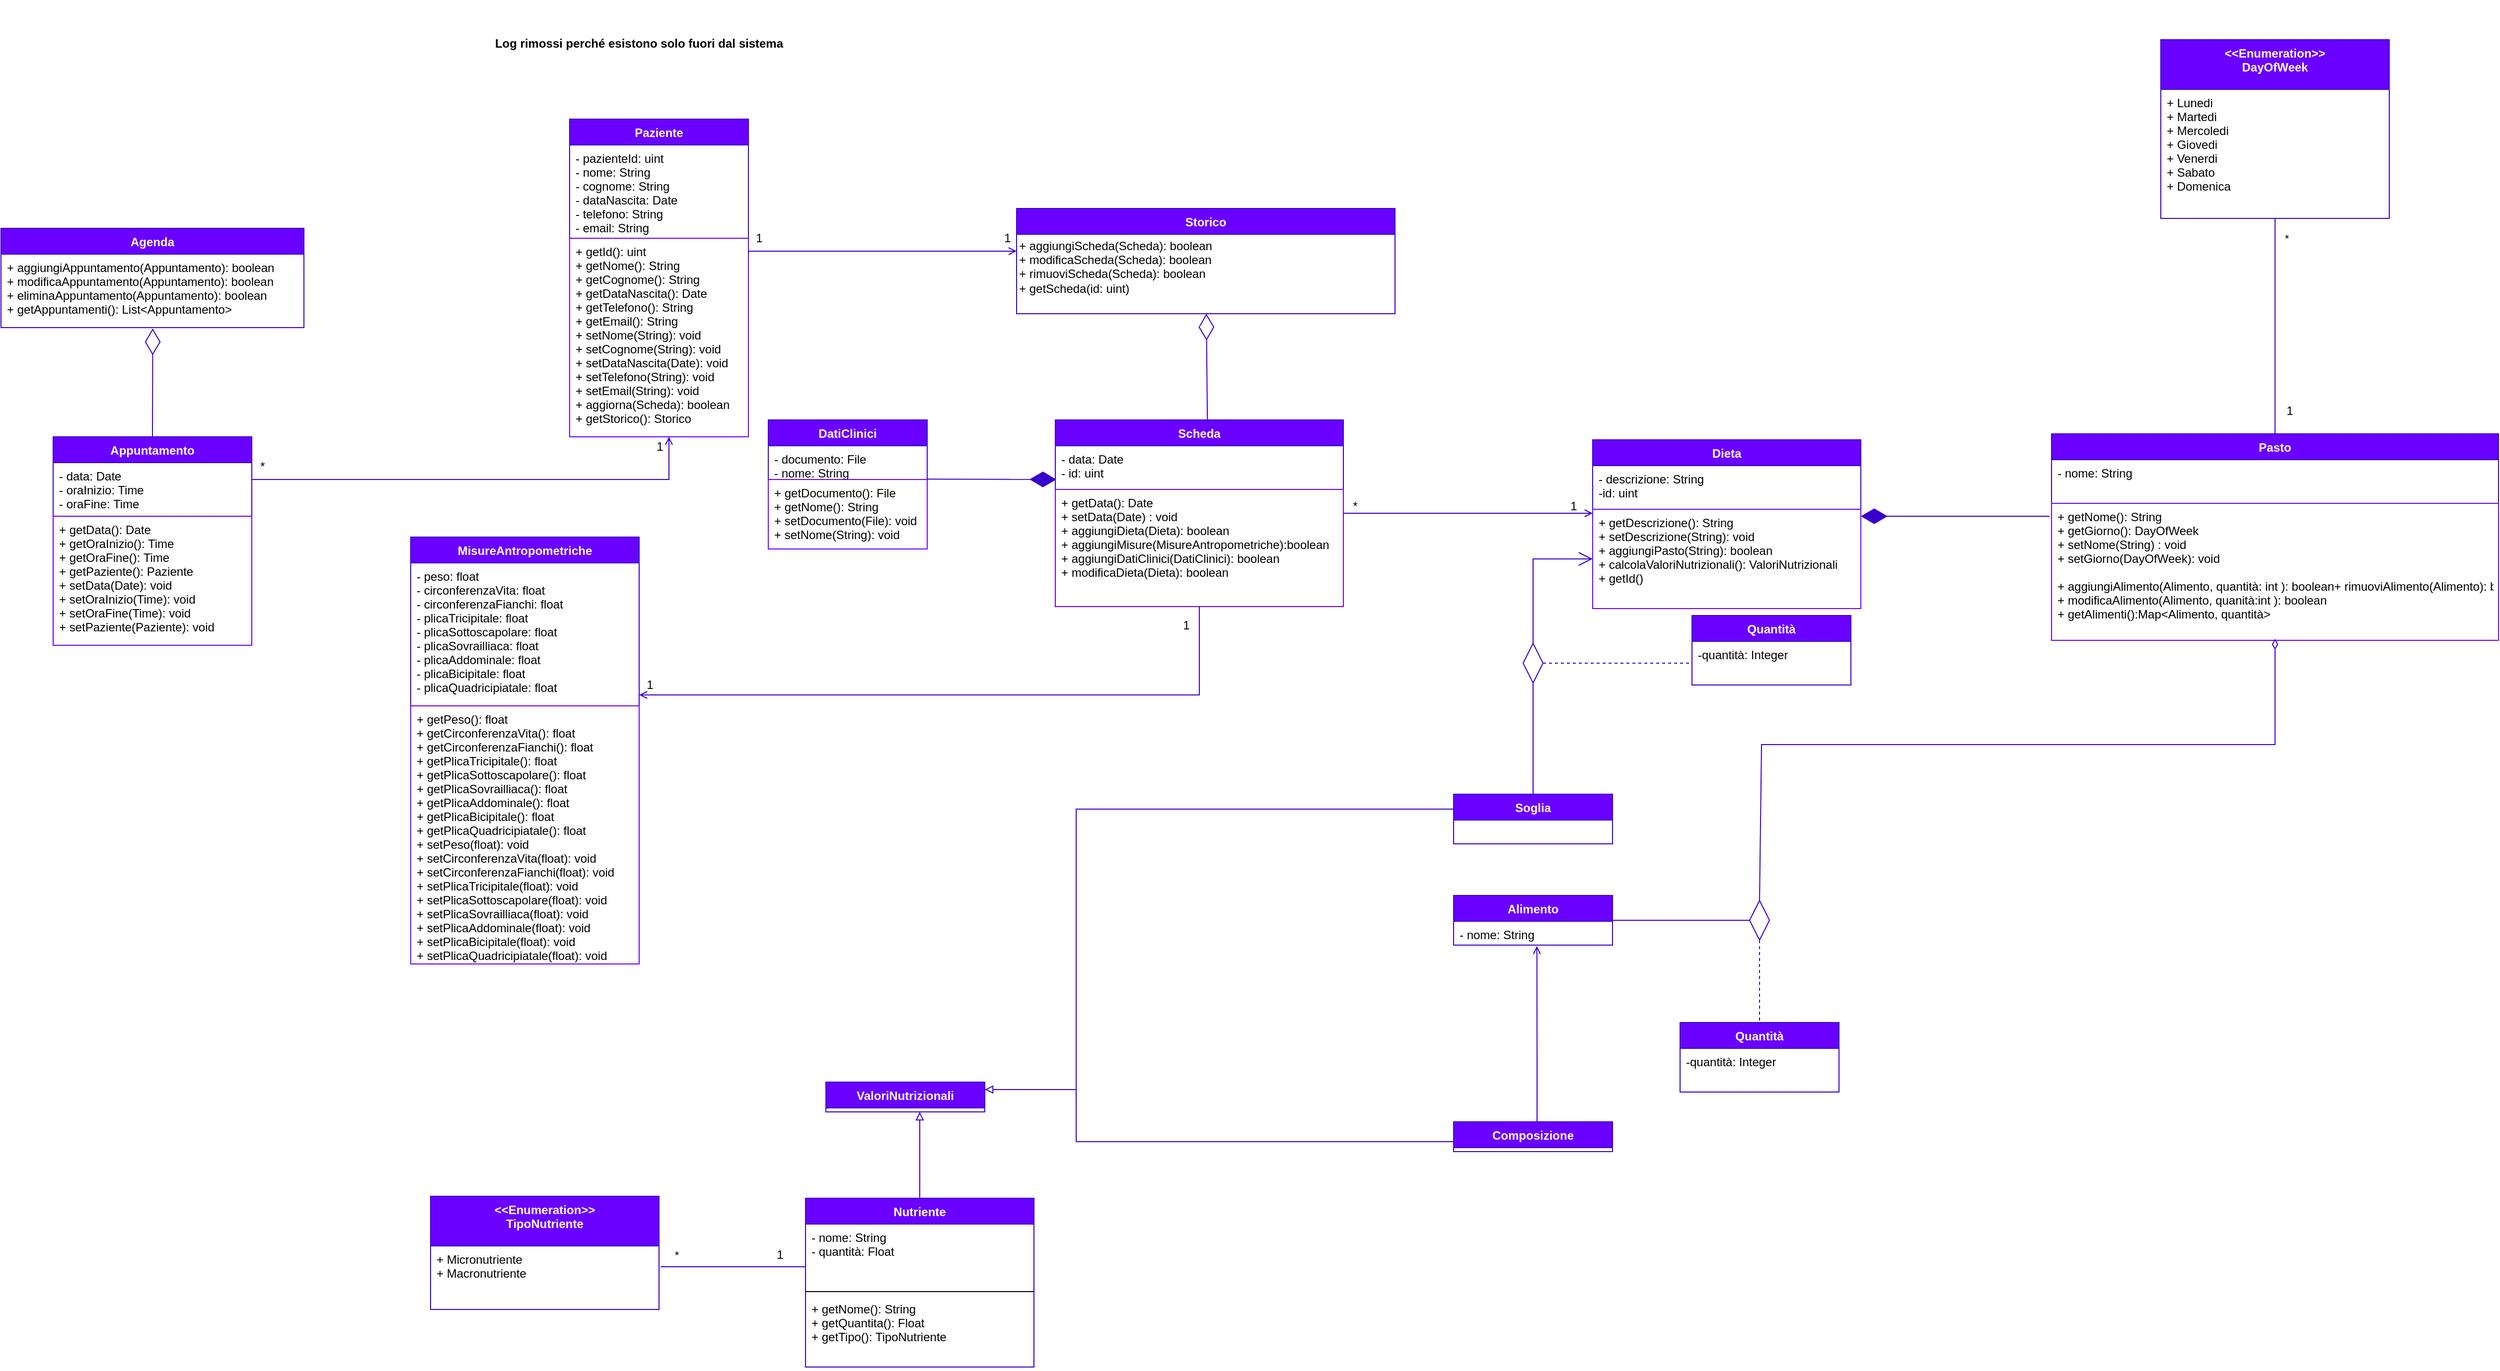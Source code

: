 <mxfile version="18.1.1" type="device"><diagram id="CF-CN9mxn05kVz-OpUtG" name="Page-1"><mxGraphModel dx="1646" dy="906" grid="1" gridSize="10" guides="1" tooltips="1" connect="1" arrows="1" fold="1" page="1" pageScale="1" pageWidth="827" pageHeight="1169" math="0" shadow="0"><root><mxCell id="0"/><mxCell id="1" parent="0"/><mxCell id="SzVYl2OptCZVlFIgxZ-r-344" value="Paziente" style="swimlane;fontStyle=1;align=center;verticalAlign=top;childLayout=stackLayout;horizontal=1;startSize=26;horizontalStack=0;resizeParent=1;resizeParentMax=0;resizeLast=0;collapsible=1;marginBottom=0;fillColor=#6a00ff;fontColor=#ffffff;strokeColor=#3700CC;" vertex="1" parent="1"><mxGeometry x="832.5" y="780" width="180" height="320" as="geometry"/></mxCell><mxCell id="SzVYl2OptCZVlFIgxZ-r-345" value="- pazienteId: uint&#xA;- nome: String&#xA;- cognome: String&#xA;- dataNascita: Date&#xA;- telefono: String&#xA;- email: String&#xA;&#xA;" style="text;align=left;verticalAlign=top;spacingLeft=4;spacingRight=4;overflow=hidden;rotatable=0;points=[[0,0.5],[1,0.5]];portConstraint=eastwest;" vertex="1" parent="SzVYl2OptCZVlFIgxZ-r-344"><mxGeometry y="26" width="180" height="94" as="geometry"/></mxCell><mxCell id="SzVYl2OptCZVlFIgxZ-r-346" value="+ getId(): uint&#xA;+ getNome(): String&#xA;+ getCognome(): String&#xA;+ getDataNascita(): Date&#xA;+ getTelefono(): String&#xA;+ getEmail(): String &#xA;+ setNome(String): void&#xA;+ setCognome(String): void&#xA;+ setDataNascita(Date): void&#xA;+ setTelefono(String): void&#xA;+ setEmail(String): void&#xA;+ aggiorna(Scheda): boolean&#xA;+ getStorico(): Storico" style="text;align=left;verticalAlign=top;spacingLeft=4;spacingRight=4;overflow=hidden;rotatable=0;points=[[0,0.5],[1,0.5]];portConstraint=eastwest;strokeColor=#6A00FF;" vertex="1" parent="SzVYl2OptCZVlFIgxZ-r-344"><mxGeometry y="120" width="180" height="200" as="geometry"/></mxCell><mxCell id="SzVYl2OptCZVlFIgxZ-r-347" value="Scheda" style="swimlane;fontStyle=1;align=center;verticalAlign=top;childLayout=stackLayout;horizontal=1;startSize=26;horizontalStack=0;resizeParent=1;resizeParentMax=0;resizeLast=0;collapsible=1;marginBottom=0;fillColor=#6a00ff;fontColor=#ffffff;strokeColor=#3700CC;" vertex="1" parent="1"><mxGeometry x="1321.5" y="1083" width="290" height="188" as="geometry"/></mxCell><mxCell id="SzVYl2OptCZVlFIgxZ-r-348" value="- data: Date&#xA;- id: uint" style="text;align=left;verticalAlign=top;spacingLeft=4;spacingRight=4;overflow=hidden;rotatable=0;points=[[0,0.5],[1,0.5]];portConstraint=eastwest;" vertex="1" parent="SzVYl2OptCZVlFIgxZ-r-347"><mxGeometry y="26" width="290" height="44" as="geometry"/></mxCell><mxCell id="SzVYl2OptCZVlFIgxZ-r-349" value="+ getData(): Date&#xA;+ setData(Date) : void&#xA;+ aggiungiDieta(Dieta): boolean&#xA;+ aggiungiMisure(MisureAntropometriche):boolean&#xA;+ aggiungiDatiClinici(DatiClinici): boolean&#xA;+ modificaDieta(Dieta): boolean" style="text;align=left;verticalAlign=top;spacingLeft=4;spacingRight=4;overflow=hidden;rotatable=0;points=[[0,0.5],[1,0.5]];portConstraint=eastwest;strokeColor=#6A00FF;" vertex="1" parent="SzVYl2OptCZVlFIgxZ-r-347"><mxGeometry y="70" width="290" height="118" as="geometry"/></mxCell><mxCell id="SzVYl2OptCZVlFIgxZ-r-350" value="Storico" style="swimlane;fontStyle=1;align=center;verticalAlign=top;childLayout=stackLayout;horizontal=1;startSize=26;horizontalStack=0;resizeParent=1;resizeParentMax=0;resizeLast=0;collapsible=1;marginBottom=0;fillColor=#6a00ff;fontColor=#ffffff;strokeColor=#3700CC;" vertex="1" parent="1"><mxGeometry x="1282.5" y="870" width="381" height="106" as="geometry"/></mxCell><mxCell id="SzVYl2OptCZVlFIgxZ-r-351" value="&lt;div style=&quot;&quot;&gt;&lt;span&gt;+ aggiungiScheda(Scheda): boolean&lt;/span&gt;&lt;/div&gt;&lt;div style=&quot;&quot;&gt;&lt;span&gt;+ modificaScheda(Scheda): boolean&lt;/span&gt;&lt;/div&gt;&lt;div style=&quot;&quot;&gt;&lt;span&gt;+ rimuoviScheda(Scheda): boolean&lt;/span&gt;&lt;/div&gt;&lt;div style=&quot;&quot;&gt;&lt;span&gt;+ getScheda(id: uint)&lt;/span&gt;&lt;/div&gt;&lt;div style=&quot;&quot;&gt;&lt;span&gt;&lt;br&gt;&lt;/span&gt;&lt;/div&gt;" style="text;html=1;align=left;verticalAlign=middle;resizable=0;points=[];autosize=1;" vertex="1" parent="SzVYl2OptCZVlFIgxZ-r-350"><mxGeometry y="26" width="381" height="80" as="geometry"/></mxCell><mxCell id="SzVYl2OptCZVlFIgxZ-r-352" value="Pasto" style="swimlane;fontStyle=1;align=center;verticalAlign=top;childLayout=stackLayout;horizontal=1;startSize=26;horizontalStack=0;resizeParent=1;resizeParentMax=0;resizeLast=0;collapsible=1;marginBottom=0;fillColor=#6a00ff;fontColor=#ffffff;strokeColor=#3700CC;" vertex="1" parent="1"><mxGeometry x="2324.5" y="1097" width="450" height="208" as="geometry"/></mxCell><mxCell id="SzVYl2OptCZVlFIgxZ-r-353" value="- nome: String&#xA;" style="text;align=left;verticalAlign=top;spacingLeft=4;spacingRight=4;overflow=hidden;rotatable=0;points=[[0,0.5],[1,0.5]];portConstraint=eastwest;" vertex="1" parent="SzVYl2OptCZVlFIgxZ-r-352"><mxGeometry y="26" width="450" height="44" as="geometry"/></mxCell><mxCell id="SzVYl2OptCZVlFIgxZ-r-354" value="+ getNome(): String&#xA;+ getGiorno(): DayOfWeek&#xA;+ setNome(String) : void&#xA;+ setGiorno(DayOfWeek): void&#xA;&#xA;+ aggiungiAlimento(Alimento, quantità: int ): boolean+ rimuoviAlimento(Alimento): boolean&#xA;+ modificaAlimento(Alimento, quanità:int ): boolean&#xA;+ getAlimenti():Map&lt;Alimento, quantità&gt;" style="text;align=left;verticalAlign=top;spacingLeft=4;spacingRight=4;overflow=hidden;rotatable=0;points=[[0,0.5],[1,0.5]];portConstraint=eastwest;strokeColor=#6A00FF;" vertex="1" parent="SzVYl2OptCZVlFIgxZ-r-352"><mxGeometry y="70" width="450" height="138" as="geometry"/></mxCell><mxCell id="SzVYl2OptCZVlFIgxZ-r-355" value="Alimento" style="swimlane;fontStyle=1;align=center;verticalAlign=top;childLayout=stackLayout;horizontal=1;startSize=26;horizontalStack=0;resizeParent=1;resizeParentMax=0;resizeLast=0;collapsible=1;marginBottom=0;fillColor=#6a00ff;fontColor=#ffffff;strokeColor=#3700CC;" vertex="1" parent="1"><mxGeometry x="1722.5" y="1562" width="160" height="50" as="geometry"/></mxCell><mxCell id="SzVYl2OptCZVlFIgxZ-r-356" value="- nome: String" style="text;align=left;verticalAlign=top;spacingLeft=4;spacingRight=4;overflow=hidden;rotatable=0;points=[[0,0.5],[1,0.5]];portConstraint=eastwest;" vertex="1" parent="SzVYl2OptCZVlFIgxZ-r-355"><mxGeometry y="26" width="160" height="24" as="geometry"/></mxCell><mxCell id="SzVYl2OptCZVlFIgxZ-r-357" value="ValoriNutrizionali" style="swimlane;fontStyle=1;align=center;verticalAlign=top;childLayout=stackLayout;horizontal=1;startSize=26;horizontalStack=0;resizeParent=1;resizeParentMax=0;resizeLast=0;collapsible=1;marginBottom=0;fillColor=#6a00ff;fontColor=#ffffff;strokeColor=#3700CC;" vertex="1" parent="1"><mxGeometry x="1090.5" y="1750" width="160" height="30" as="geometry"/></mxCell><mxCell id="SzVYl2OptCZVlFIgxZ-r-361" value="Agenda" style="swimlane;fontStyle=1;align=center;verticalAlign=top;childLayout=stackLayout;horizontal=1;startSize=26;horizontalStack=0;resizeParent=1;resizeParentMax=0;resizeLast=0;collapsible=1;marginBottom=0;fillColor=#6a00ff;fontColor=#ffffff;strokeColor=#3700CC;" vertex="1" parent="1"><mxGeometry x="260" y="890" width="305" height="100" as="geometry"/></mxCell><mxCell id="SzVYl2OptCZVlFIgxZ-r-362" value="+ aggiungiAppuntamento(Appuntamento): boolean&#xA;+ modificaAppuntamento(Appuntamento): boolean&#xA;+ eliminaAppuntamento(Appuntamento): boolean&#xA;+ getAppuntamenti(): List&lt;Appuntamento&gt;" style="text;align=left;verticalAlign=top;spacingLeft=4;spacingRight=4;overflow=hidden;rotatable=0;points=[[0,0.5],[1,0.5]];portConstraint=eastwest;" vertex="1" parent="SzVYl2OptCZVlFIgxZ-r-361"><mxGeometry y="26" width="305" height="74" as="geometry"/></mxCell><mxCell id="SzVYl2OptCZVlFIgxZ-r-363" value="Appuntamento" style="swimlane;fontStyle=1;align=center;verticalAlign=top;childLayout=stackLayout;horizontal=1;startSize=26;horizontalStack=0;resizeParent=1;resizeParentMax=0;resizeLast=0;collapsible=1;marginBottom=0;fillColor=#6a00ff;fontColor=#ffffff;strokeColor=#3700CC;" vertex="1" parent="1"><mxGeometry x="312.5" y="1100" width="200" height="210" as="geometry"><mxRectangle x="2080" y="680" width="120" height="26" as="alternateBounds"/></mxGeometry></mxCell><mxCell id="SzVYl2OptCZVlFIgxZ-r-364" value="- data: Date&#xA;- oraInizio: Time&#xA;- oraFine: Time&#xA;" style="text;align=left;verticalAlign=top;spacingLeft=4;spacingRight=4;overflow=hidden;rotatable=0;points=[[0,0.5],[1,0.5]];portConstraint=eastwest;" vertex="1" parent="SzVYl2OptCZVlFIgxZ-r-363"><mxGeometry y="26" width="200" height="54" as="geometry"/></mxCell><mxCell id="SzVYl2OptCZVlFIgxZ-r-365" value="+ getData(): Date&#xA;+ getOraInizio(): Time&#xA;+ getOraFine(): Time&#xA;+ getPaziente(): Paziente&#xA;+ setData(Date): void&#xA;+ setOraInizio(Time): void&#xA;+ setOraFine(Time): void&#xA;+ setPaziente(Paziente): void" style="text;align=left;verticalAlign=top;spacingLeft=4;spacingRight=4;overflow=hidden;rotatable=0;points=[[0,0.5],[1,0.5]];portConstraint=eastwest;strokeColor=#6A00FF;" vertex="1" parent="SzVYl2OptCZVlFIgxZ-r-363"><mxGeometry y="80" width="200" height="130" as="geometry"/></mxCell><mxCell id="SzVYl2OptCZVlFIgxZ-r-366" value="Dieta" style="swimlane;fontStyle=1;align=center;verticalAlign=top;childLayout=stackLayout;horizontal=1;startSize=26;horizontalStack=0;resizeParent=1;resizeParentMax=0;resizeLast=0;collapsible=1;marginBottom=0;fillColor=#6a00ff;fontColor=#ffffff;strokeColor=#3700CC;" vertex="1" parent="1"><mxGeometry x="1862.5" y="1103" width="270" height="170" as="geometry"/></mxCell><mxCell id="SzVYl2OptCZVlFIgxZ-r-367" value="- descrizione: String&#xA;-id: uint" style="text;align=left;verticalAlign=top;spacingLeft=4;spacingRight=4;overflow=hidden;rotatable=0;points=[[0,0.5],[1,0.5]];portConstraint=eastwest;" vertex="1" parent="SzVYl2OptCZVlFIgxZ-r-366"><mxGeometry y="26" width="270" height="44" as="geometry"/></mxCell><mxCell id="SzVYl2OptCZVlFIgxZ-r-368" value="+ getDescrizione(): String&#xA;+ setDescrizione(String): void&#xA;+ aggiungiPasto(String): boolean&#xA;+ calcolaValoriNutrizionali(): ValoriNutrizionali&#xA;+ getId()" style="text;align=left;verticalAlign=top;spacingLeft=4;spacingRight=4;overflow=hidden;rotatable=0;points=[[0,0.5],[1,0.5]];portConstraint=eastwest;strokeColor=#6A00FF;" vertex="1" parent="SzVYl2OptCZVlFIgxZ-r-366"><mxGeometry y="70" width="270" height="100" as="geometry"/></mxCell><mxCell id="SzVYl2OptCZVlFIgxZ-r-369" value="DatiClinici" style="swimlane;fontStyle=1;align=center;verticalAlign=top;childLayout=stackLayout;horizontal=1;startSize=26;horizontalStack=0;resizeParent=1;resizeParentMax=0;resizeLast=0;collapsible=1;marginBottom=0;fillColor=#6a00ff;fontColor=#ffffff;strokeColor=#3700CC;" vertex="1" parent="1"><mxGeometry x="1032.5" y="1083" width="160" height="130" as="geometry"/></mxCell><mxCell id="SzVYl2OptCZVlFIgxZ-r-370" value="- documento: File&#xA;- nome: String" style="text;align=left;verticalAlign=top;spacingLeft=4;spacingRight=4;overflow=hidden;rotatable=0;points=[[0,0.5],[1,0.5]];portConstraint=eastwest;" vertex="1" parent="SzVYl2OptCZVlFIgxZ-r-369"><mxGeometry y="26" width="160" height="34" as="geometry"/></mxCell><mxCell id="SzVYl2OptCZVlFIgxZ-r-371" value="+ getDocumento(): File&#xA;+ getNome(): String&#xA;+ setDocumento(File): void&#xA;+ setNome(String): void" style="text;align=left;verticalAlign=top;spacingLeft=4;spacingRight=4;overflow=hidden;rotatable=0;points=[[0,0.5],[1,0.5]];portConstraint=eastwest;strokeColor=#6A00FF;" vertex="1" parent="SzVYl2OptCZVlFIgxZ-r-369"><mxGeometry y="60" width="160" height="70" as="geometry"/></mxCell><mxCell id="SzVYl2OptCZVlFIgxZ-r-372" value="" style="endArrow=diamondThin;endFill=1;endSize=24;html=1;rounded=0;fillColor=#6a00ff;strokeColor=#3700CC;" edge="1" parent="1"><mxGeometry width="160" relative="1" as="geometry"><mxPoint x="2322.5" y="1180" as="sourcePoint"/><mxPoint x="2132.5" y="1180" as="targetPoint"/><Array as="points"><mxPoint x="2242.5" y="1180"/><mxPoint x="2162.5" y="1180"/></Array></mxGeometry></mxCell><mxCell id="SzVYl2OptCZVlFIgxZ-r-373" value="" style="endArrow=diamondThin;endFill=0;endSize=24;html=1;rounded=0;fillColor=#6a00ff;strokeColor=#3700CC;exitX=0.528;exitY=0.012;exitDx=0;exitDy=0;exitPerimeter=0;" edge="1" parent="1" source="SzVYl2OptCZVlFIgxZ-r-347" target="SzVYl2OptCZVlFIgxZ-r-350"><mxGeometry width="160" relative="1" as="geometry"><mxPoint x="1272.5" y="1360" as="sourcePoint"/><mxPoint x="1432.5" y="1360" as="targetPoint"/></mxGeometry></mxCell><mxCell id="SzVYl2OptCZVlFIgxZ-r-374" value="" style="endArrow=none;endFill=0;endSize=24;html=1;rounded=0;fillColor=#6a00ff;strokeColor=#3700CC;startArrow=open;startFill=0;" edge="1" parent="1" target="SzVYl2OptCZVlFIgxZ-r-347"><mxGeometry width="160" relative="1" as="geometry"><mxPoint x="1862.5" y="1177" as="sourcePoint"/><mxPoint x="1282.5" y="1230" as="targetPoint"/></mxGeometry></mxCell><mxCell id="SzVYl2OptCZVlFIgxZ-r-375" value="" style="endArrow=none;endFill=0;endSize=24;html=1;rounded=0;fillColor=#6a00ff;strokeColor=#3700CC;startArrow=open;startFill=0;" edge="1" parent="1" target="SzVYl2OptCZVlFIgxZ-r-349"><mxGeometry width="160" relative="1" as="geometry"><mxPoint x="902.5" y="1360" as="sourcePoint"/><mxPoint x="1282.5" y="1290" as="targetPoint"/><Array as="points"><mxPoint x="1466.5" y="1360"/></Array></mxGeometry></mxCell><mxCell id="SzVYl2OptCZVlFIgxZ-r-376" value="" style="endArrow=open;html=1;edgeStyle=orthogonalEdgeStyle;rounded=0;fillColor=#6a00ff;strokeColor=#3700CC;endFill=0;" edge="1" parent="1" source="SzVYl2OptCZVlFIgxZ-r-344" target="SzVYl2OptCZVlFIgxZ-r-350"><mxGeometry relative="1" as="geometry"><mxPoint x="1122.5" y="1230" as="sourcePoint"/><mxPoint x="1282.5" y="1230" as="targetPoint"/><Array as="points"><mxPoint x="1152.5" y="913"/><mxPoint x="1152.5" y="913"/></Array></mxGeometry></mxCell><mxCell id="SzVYl2OptCZVlFIgxZ-r-377" value="" style="endArrow=diamondThin;endFill=0;endSize=24;html=1;rounded=0;fillColor=#6a00ff;strokeColor=#3700CC;exitX=0.5;exitY=0;exitDx=0;exitDy=0;entryX=0.501;entryY=1.012;entryDx=0;entryDy=0;entryPerimeter=0;" edge="1" parent="1" source="SzVYl2OptCZVlFIgxZ-r-363" target="SzVYl2OptCZVlFIgxZ-r-362"><mxGeometry width="160" relative="1" as="geometry"><mxPoint x="352.5" y="1050" as="sourcePoint"/><mxPoint x="362.5" y="1060" as="targetPoint"/></mxGeometry></mxCell><mxCell id="SzVYl2OptCZVlFIgxZ-r-378" value="" style="endArrow=open;html=1;edgeStyle=orthogonalEdgeStyle;rounded=0;fillColor=#6a00ff;strokeColor=#3700CC;endFill=0;" edge="1" parent="1" source="SzVYl2OptCZVlFIgxZ-r-363" target="SzVYl2OptCZVlFIgxZ-r-344"><mxGeometry relative="1" as="geometry"><mxPoint x="1022.5" y="923.0" as="sourcePoint"/><mxPoint x="1306" y="923.0" as="targetPoint"/><Array as="points"><mxPoint x="932.5" y="1143"/></Array></mxGeometry></mxCell><mxCell id="SzVYl2OptCZVlFIgxZ-r-379" style="edgeStyle=orthogonalEdgeStyle;rounded=0;orthogonalLoop=1;jettySize=auto;html=1;entryX=1;entryY=0.25;entryDx=0;entryDy=0;endArrow=block;endFill=0;fillColor=#6a00ff;strokeColor=#3700CC;" edge="1" parent="1" source="SzVYl2OptCZVlFIgxZ-r-381" target="SzVYl2OptCZVlFIgxZ-r-357"><mxGeometry relative="1" as="geometry"><Array as="points"><mxPoint x="1342.5" y="1810"/><mxPoint x="1342.5" y="1758"/></Array></mxGeometry></mxCell><mxCell id="SzVYl2OptCZVlFIgxZ-r-380" style="edgeStyle=orthogonalEdgeStyle;rounded=0;orthogonalLoop=1;jettySize=auto;html=1;entryX=0.524;entryY=1.036;entryDx=0;entryDy=0;entryPerimeter=0;fillColor=#6a00ff;strokeColor=#3700CC;endArrow=open;endFill=0;" edge="1" parent="1" source="SzVYl2OptCZVlFIgxZ-r-381" target="SzVYl2OptCZVlFIgxZ-r-356"><mxGeometry relative="1" as="geometry"><Array as="points"><mxPoint x="1806.5" y="1720"/><mxPoint x="1806.5" y="1720"/></Array></mxGeometry></mxCell><mxCell id="SzVYl2OptCZVlFIgxZ-r-381" value="Composizione" style="swimlane;fontStyle=1;align=center;verticalAlign=top;childLayout=stackLayout;horizontal=1;startSize=26;horizontalStack=0;resizeParent=1;resizeParentMax=0;resizeLast=0;collapsible=1;marginBottom=0;fillColor=#6a00ff;fontColor=#ffffff;strokeColor=#3700CC;" vertex="1" parent="1"><mxGeometry x="1722.5" y="1790" width="160" height="30" as="geometry"/></mxCell><mxCell id="SzVYl2OptCZVlFIgxZ-r-382" style="edgeStyle=orthogonalEdgeStyle;rounded=0;orthogonalLoop=1;jettySize=auto;html=1;entryX=1;entryY=0.25;entryDx=0;entryDy=0;endArrow=none;endFill=0;fillColor=#6a00ff;strokeColor=#3700CC;exitX=0;exitY=0.5;exitDx=0;exitDy=0;" edge="1" parent="1" source="SzVYl2OptCZVlFIgxZ-r-384"><mxGeometry relative="1" as="geometry"><Array as="points"><mxPoint x="1342.5" y="1475"/><mxPoint x="1342.5" y="1758"/></Array><mxPoint x="1598.5" y="1365" as="sourcePoint"/><mxPoint x="1260.5" y="1757.5" as="targetPoint"/></mxGeometry></mxCell><mxCell id="SzVYl2OptCZVlFIgxZ-r-383" style="edgeStyle=orthogonalEdgeStyle;rounded=0;orthogonalLoop=1;jettySize=auto;html=1;entryX=1;entryY=0.5;entryDx=0;entryDy=0;endArrow=none;endFill=0;fillColor=#6a00ff;strokeColor=#3700CC;" edge="1" parent="1" source="SzVYl2OptCZVlFIgxZ-r-384" target="SzVYl2OptCZVlFIgxZ-r-391"><mxGeometry relative="1" as="geometry"/></mxCell><mxCell id="SzVYl2OptCZVlFIgxZ-r-384" value="Soglia" style="swimlane;fontStyle=1;align=center;verticalAlign=top;childLayout=stackLayout;horizontal=1;startSize=26;horizontalStack=0;resizeParent=1;resizeParentMax=0;resizeLast=0;collapsible=1;marginBottom=0;fillColor=#6a00ff;fontColor=#ffffff;strokeColor=#3700CC;" vertex="1" parent="1"><mxGeometry x="1722.5" y="1460" width="160" height="50" as="geometry"/></mxCell><mxCell id="SzVYl2OptCZVlFIgxZ-r-385" value="" style="rhombus;whiteSpace=wrap;html=1;direction=south;fillColor=none;strokeColor=#3700CC;" vertex="1" parent="1"><mxGeometry x="2020.5" y="1567" width="20" height="40" as="geometry"/></mxCell><mxCell id="SzVYl2OptCZVlFIgxZ-r-386" value="" style="html=1;verticalAlign=bottom;endArrow=none;endSize=8;rounded=0;endFill=0;entryX=0.5;entryY=1;entryDx=0;entryDy=0;fillColor=#6a00ff;strokeColor=#3700CC;" edge="1" parent="1" source="SzVYl2OptCZVlFIgxZ-r-355" target="SzVYl2OptCZVlFIgxZ-r-385"><mxGeometry relative="1" as="geometry"><mxPoint x="1802.5" y="1530" as="sourcePoint"/><mxPoint x="1722.5" y="1530" as="targetPoint"/></mxGeometry></mxCell><mxCell id="SzVYl2OptCZVlFIgxZ-r-387" value="" style="html=1;verticalAlign=bottom;endArrow=diamondThin;endSize=8;rounded=0;endFill=0;entryX=0.5;entryY=0.989;entryDx=0;entryDy=0;exitX=0;exitY=0.5;exitDx=0;exitDy=0;entryPerimeter=0;fillColor=#6a00ff;strokeColor=#3700CC;" edge="1" parent="1" source="SzVYl2OptCZVlFIgxZ-r-385" target="SzVYl2OptCZVlFIgxZ-r-354"><mxGeometry relative="1" as="geometry"><mxPoint x="1802.27" y="1450" as="sourcePoint"/><mxPoint x="1802.27" y="1382" as="targetPoint"/><Array as="points"><mxPoint x="2032.5" y="1410"/><mxPoint x="2549.5" y="1410"/></Array></mxGeometry></mxCell><mxCell id="SzVYl2OptCZVlFIgxZ-r-388" value="" style="html=1;verticalAlign=bottom;endArrow=none;endSize=8;rounded=0;endFill=0;exitX=1;exitY=0.5;exitDx=0;exitDy=0;dashed=1;fillColor=#6a00ff;strokeColor=#3700CC;" edge="1" parent="1" source="SzVYl2OptCZVlFIgxZ-r-385" target="SzVYl2OptCZVlFIgxZ-r-389"><mxGeometry relative="1" as="geometry"><mxPoint x="1822.5" y="1582" as="sourcePoint"/><mxPoint x="1952.5" y="1490" as="targetPoint"/><Array as="points"/></mxGeometry></mxCell><mxCell id="SzVYl2OptCZVlFIgxZ-r-389" value="Quantità" style="swimlane;fontStyle=1;align=center;verticalAlign=top;childLayout=stackLayout;horizontal=1;startSize=26;horizontalStack=0;resizeParent=1;resizeParentMax=0;resizeLast=0;collapsible=1;marginBottom=0;fillColor=#6a00ff;fontColor=#ffffff;strokeColor=#3700CC;" vertex="1" parent="1"><mxGeometry x="1950.5" y="1690" width="160" height="70" as="geometry"/></mxCell><mxCell id="SzVYl2OptCZVlFIgxZ-r-390" value="-quantità: Integer" style="text;align=left;verticalAlign=top;spacingLeft=4;spacingRight=4;overflow=hidden;rotatable=0;points=[[0,0.5],[1,0.5]];portConstraint=eastwest;" vertex="1" parent="SzVYl2OptCZVlFIgxZ-r-389"><mxGeometry y="26" width="160" height="44" as="geometry"/></mxCell><mxCell id="SzVYl2OptCZVlFIgxZ-r-391" value="" style="rhombus;whiteSpace=wrap;html=1;direction=south;fillColor=none;fontColor=#ffffff;strokeColor=#3700CC;" vertex="1" parent="1"><mxGeometry x="1792.5" y="1308" width="20" height="40" as="geometry"/></mxCell><mxCell id="SzVYl2OptCZVlFIgxZ-r-392" value="" style="endArrow=open;endSize=12;html=1;rounded=0;exitX=0;exitY=0.5;exitDx=0;exitDy=0;endFill=0;entryX=0;entryY=0.5;entryDx=0;entryDy=0;fillColor=#6a00ff;strokeColor=#3700CC;" edge="1" parent="1" source="SzVYl2OptCZVlFIgxZ-r-391" target="SzVYl2OptCZVlFIgxZ-r-368"><mxGeometry width="160" relative="1" as="geometry"><mxPoint x="1982.5" y="1266" as="sourcePoint"/><mxPoint x="2102.5" y="1083" as="targetPoint"/><Array as="points"><mxPoint x="1802.5" y="1223"/></Array></mxGeometry></mxCell><mxCell id="SzVYl2OptCZVlFIgxZ-r-393" value="" style="html=1;verticalAlign=bottom;endArrow=none;endSize=8;rounded=0;endFill=0;exitX=0.5;exitY=0;exitDx=0;exitDy=0;dashed=1;entryX=0;entryY=0.5;entryDx=0;entryDy=0;fillColor=#6a00ff;strokeColor=#3700CC;" edge="1" parent="1" source="SzVYl2OptCZVlFIgxZ-r-391" target="SzVYl2OptCZVlFIgxZ-r-395"><mxGeometry relative="1" as="geometry"><mxPoint x="2122.5" y="935" as="sourcePoint"/><mxPoint x="1682.5" y="1210" as="targetPoint"/></mxGeometry></mxCell><mxCell id="SzVYl2OptCZVlFIgxZ-r-394" value="Quantità" style="swimlane;fontStyle=1;align=center;verticalAlign=top;childLayout=stackLayout;horizontal=1;startSize=26;horizontalStack=0;resizeParent=1;resizeParentMax=0;resizeLast=0;collapsible=1;marginBottom=0;fillColor=#6a00ff;fontColor=#ffffff;strokeColor=#3700CC;" vertex="1" parent="1"><mxGeometry x="1962.5" y="1280" width="160" height="70" as="geometry"/></mxCell><mxCell id="SzVYl2OptCZVlFIgxZ-r-395" value="-quantità: Integer" style="text;align=left;verticalAlign=top;spacingLeft=4;spacingRight=4;overflow=hidden;rotatable=0;points=[[0,0.5],[1,0.5]];portConstraint=eastwest;" vertex="1" parent="SzVYl2OptCZVlFIgxZ-r-394"><mxGeometry y="26" width="160" height="44" as="geometry"/></mxCell><mxCell id="SzVYl2OptCZVlFIgxZ-r-396" value="" style="endArrow=diamondThin;endFill=1;endSize=24;html=1;rounded=0;fillColor=#6a00ff;strokeColor=#3700CC;exitX=0.998;exitY=-0.005;exitDx=0;exitDy=0;exitPerimeter=0;startArrow=none;startFill=0;" edge="1" parent="1" source="SzVYl2OptCZVlFIgxZ-r-371"><mxGeometry x="-0.87" y="13" width="160" relative="1" as="geometry"><mxPoint x="1292.5" y="1140" as="sourcePoint"/><mxPoint x="1322.5" y="1143" as="targetPoint"/><mxPoint as="offset"/></mxGeometry></mxCell><mxCell id="SzVYl2OptCZVlFIgxZ-r-397" value="MisureAntropometriche" style="swimlane;fontStyle=1;align=center;verticalAlign=top;childLayout=stackLayout;horizontal=1;startSize=26;horizontalStack=0;resizeParent=1;resizeParentMax=0;resizeLast=0;collapsible=1;marginBottom=0;fillColor=#6a00ff;fontColor=#ffffff;strokeColor=#3700CC;" vertex="1" parent="1"><mxGeometry x="672.5" y="1201" width="230" height="430" as="geometry"/></mxCell><mxCell id="SzVYl2OptCZVlFIgxZ-r-398" value="- peso: float&#xA;- circonferenzaVita: float&#xA;- circonferenzaFianchi: float&#xA;- plicaTricipitale: float&#xA;- plicaSottoscapolare: float&#xA;- plicaSovrailliaca: float&#xA;- plicaAddominale: float&#xA;- plicaBicipitale: float&#xA;- plicaQuadricipiatale: float&#xA;  " style="text;align=left;verticalAlign=top;spacingLeft=4;spacingRight=4;overflow=hidden;rotatable=0;points=[[0,0.5],[1,0.5]];portConstraint=eastwest;" vertex="1" parent="SzVYl2OptCZVlFIgxZ-r-397"><mxGeometry y="26" width="230" height="144" as="geometry"/></mxCell><mxCell id="SzVYl2OptCZVlFIgxZ-r-399" value="+ getPeso(): float&#xA;+ getCirconferenzaVita(): float&#xA;+ getCirconferenzaFianchi(): float&#xA;+ getPlicaTricipitale(): float&#xA;+ getPlicaSottoscapolare(): float&#xA;+ getPlicaSovrailliaca(): float&#xA;+ getPlicaAddominale(): float&#xA;+ getPlicaBicipitale(): float&#xA;+ getPlicaQuadricipiatale(): float&#xA;+ setPeso(float): void&#xA;+ setCirconferenzaVita(float): void&#xA;+ setCirconferenzaFianchi(float): void&#xA;+ setPlicaTricipitale(float): void&#xA;+ setPlicaSottoscapolare(float): void&#xA;+ setPlicaSovrailliaca(float): void&#xA;+ setPlicaAddominale(float): void&#xA;+ setPlicaBicipitale(float): void&#xA;+ setPlicaQuadricipiatale(float): void  " style="text;align=left;verticalAlign=top;spacingLeft=4;spacingRight=4;overflow=hidden;rotatable=0;points=[[0,0.5],[1,0.5]];portConstraint=eastwest;strokeColor=#6A00FF;" vertex="1" parent="SzVYl2OptCZVlFIgxZ-r-397"><mxGeometry y="170" width="230" height="260" as="geometry"/></mxCell><mxCell id="SzVYl2OptCZVlFIgxZ-r-416" style="edgeStyle=orthogonalEdgeStyle;rounded=0;orthogonalLoop=1;jettySize=auto;html=1;endArrow=block;endFill=0;strokeColor=#3700CC;" edge="1" parent="1" source="SzVYl2OptCZVlFIgxZ-r-403"><mxGeometry relative="1" as="geometry"><mxPoint x="1185" y="1780" as="targetPoint"/></mxGeometry></mxCell><mxCell id="SzVYl2OptCZVlFIgxZ-r-403" value="Nutriente&#xA;" style="swimlane;fontStyle=1;align=center;verticalAlign=top;childLayout=stackLayout;horizontal=1;startSize=26;horizontalStack=0;resizeParent=1;resizeParentMax=0;resizeLast=0;collapsible=1;marginBottom=0;strokeColor=#3700CC;fillColor=#6a00ff;fontColor=#ffffff;" vertex="1" parent="1"><mxGeometry x="1070" y="1867" width="230" height="170" as="geometry"/></mxCell><mxCell id="SzVYl2OptCZVlFIgxZ-r-404" value="- nome: String&#xA;- quantità: Float&#xA;&#xA; &#xA;" style="text;strokeColor=none;fillColor=none;align=left;verticalAlign=top;spacingLeft=4;spacingRight=4;overflow=hidden;rotatable=0;points=[[0,0.5],[1,0.5]];portConstraint=eastwest;" vertex="1" parent="SzVYl2OptCZVlFIgxZ-r-403"><mxGeometry y="26" width="230" height="64" as="geometry"/></mxCell><mxCell id="SzVYl2OptCZVlFIgxZ-r-405" value="" style="line;strokeWidth=1;fillColor=none;align=left;verticalAlign=middle;spacingTop=-1;spacingLeft=3;spacingRight=3;rotatable=0;labelPosition=right;points=[];portConstraint=eastwest;" vertex="1" parent="SzVYl2OptCZVlFIgxZ-r-403"><mxGeometry y="90" width="230" height="8" as="geometry"/></mxCell><mxCell id="SzVYl2OptCZVlFIgxZ-r-406" value="+ getNome(): String&#xA;+ getQuantita(): Float&#xA;+ getTipo(): TipoNutriente&#xA;" style="text;strokeColor=none;fillColor=none;align=left;verticalAlign=top;spacingLeft=4;spacingRight=4;overflow=hidden;rotatable=0;points=[[0,0.5],[1,0.5]];portConstraint=eastwest;" vertex="1" parent="SzVYl2OptCZVlFIgxZ-r-403"><mxGeometry y="98" width="230" height="72" as="geometry"/></mxCell><mxCell id="SzVYl2OptCZVlFIgxZ-r-407" value="Log rimossi perché esistono solo fuori dal sistema&#xA;" style="text;align=center;fontStyle=1;verticalAlign=middle;spacingLeft=3;spacingRight=3;strokeColor=none;rotatable=0;points=[[0,0.5],[1,0.5]];portConstraint=eastwest;fillColor=none;" vertex="1" parent="1"><mxGeometry x="792.5" y="660" width="220" height="100" as="geometry"/></mxCell><mxCell id="SzVYl2OptCZVlFIgxZ-r-408" value="*" style="text;html=1;align=center;verticalAlign=middle;resizable=0;points=[];autosize=1;strokeColor=none;fillColor=none;" vertex="1" parent="1"><mxGeometry x="512.5" y="1120" width="20" height="20" as="geometry"/></mxCell><mxCell id="SzVYl2OptCZVlFIgxZ-r-409" value="1" style="text;html=1;align=center;verticalAlign=middle;resizable=0;points=[];autosize=1;strokeColor=none;fillColor=none;" vertex="1" parent="1"><mxGeometry x="912.5" y="1100" width="20" height="20" as="geometry"/></mxCell><mxCell id="SzVYl2OptCZVlFIgxZ-r-410" value="1" style="text;html=1;align=center;verticalAlign=middle;resizable=0;points=[];autosize=1;strokeColor=none;fillColor=none;" vertex="1" parent="1"><mxGeometry x="1012.5" y="890" width="20" height="20" as="geometry"/></mxCell><mxCell id="SzVYl2OptCZVlFIgxZ-r-411" value="1" style="text;html=1;align=center;verticalAlign=middle;resizable=0;points=[];autosize=1;strokeColor=none;fillColor=none;" vertex="1" parent="1"><mxGeometry x="1262.5" y="890" width="20" height="20" as="geometry"/></mxCell><mxCell id="SzVYl2OptCZVlFIgxZ-r-412" value="1" style="text;html=1;align=center;verticalAlign=middle;resizable=0;points=[];autosize=1;strokeColor=none;fillColor=none;" vertex="1" parent="1"><mxGeometry x="1442.5" y="1280" width="20" height="20" as="geometry"/></mxCell><mxCell id="SzVYl2OptCZVlFIgxZ-r-413" value="1" style="text;html=1;align=center;verticalAlign=middle;resizable=0;points=[];autosize=1;strokeColor=none;fillColor=none;" vertex="1" parent="1"><mxGeometry x="902.5" y="1340" width="20" height="20" as="geometry"/></mxCell><mxCell id="SzVYl2OptCZVlFIgxZ-r-414" value="*" style="text;html=1;align=center;verticalAlign=middle;resizable=0;points=[];autosize=1;strokeColor=none;fillColor=none;" vertex="1" parent="1"><mxGeometry x="1612.5" y="1160" width="20" height="20" as="geometry"/></mxCell><mxCell id="SzVYl2OptCZVlFIgxZ-r-415" value="1" style="text;html=1;align=center;verticalAlign=middle;resizable=0;points=[];autosize=1;strokeColor=none;fillColor=none;" vertex="1" parent="1"><mxGeometry x="1832.5" y="1160" width="20" height="20" as="geometry"/></mxCell><mxCell id="SzVYl2OptCZVlFIgxZ-r-417" value="&lt;&lt;Enumeration&gt;&gt;&#xA;TipoNutriente" style="swimlane;fontStyle=1;align=center;verticalAlign=top;childLayout=stackLayout;horizontal=1;startSize=50;horizontalStack=0;resizeParent=1;resizeParentMax=0;resizeLast=0;collapsible=1;marginBottom=0;strokeColor=#3700CC;fillColor=#6a00ff;fontColor=#ffffff;" vertex="1" parent="1"><mxGeometry x="692.5" y="1865" width="230" height="114" as="geometry"/></mxCell><mxCell id="SzVYl2OptCZVlFIgxZ-r-418" value="+ Micronutriente&#xA;+ Macronutriente&#xA; &#xA;" style="text;strokeColor=none;fillColor=none;align=left;verticalAlign=top;spacingLeft=4;spacingRight=4;overflow=hidden;rotatable=0;points=[[0,0.5],[1,0.5]];portConstraint=eastwest;" vertex="1" parent="SzVYl2OptCZVlFIgxZ-r-417"><mxGeometry y="50" width="230" height="64" as="geometry"/></mxCell><mxCell id="SzVYl2OptCZVlFIgxZ-r-421" value="*" style="endArrow=none;html=1;rounded=0;strokeColor=#3700CC;exitX=1.007;exitY=0.328;exitDx=0;exitDy=0;exitPerimeter=0;entryX=0;entryY=0.672;entryDx=0;entryDy=0;entryPerimeter=0;" edge="1" parent="1" source="SzVYl2OptCZVlFIgxZ-r-418" target="SzVYl2OptCZVlFIgxZ-r-404"><mxGeometry x="-0.781" y="12" width="50" height="50" relative="1" as="geometry"><mxPoint x="1350" y="1800" as="sourcePoint"/><mxPoint x="1400" y="1750" as="targetPoint"/><mxPoint as="offset"/></mxGeometry></mxCell><mxCell id="SzVYl2OptCZVlFIgxZ-r-422" value="1" style="text;html=1;align=center;verticalAlign=middle;resizable=0;points=[];autosize=1;strokeColor=none;fillColor=none;" vertex="1" parent="1"><mxGeometry x="1033.5" y="1914" width="20" height="20" as="geometry"/></mxCell><mxCell id="SzVYl2OptCZVlFIgxZ-r-425" value="*" style="edgeStyle=orthogonalEdgeStyle;rounded=0;orthogonalLoop=1;jettySize=auto;html=1;entryX=0.5;entryY=0;entryDx=0;entryDy=0;endArrow=none;endFill=0;strokeColor=#3700CC;" edge="1" parent="1" source="SzVYl2OptCZVlFIgxZ-r-423" target="SzVYl2OptCZVlFIgxZ-r-352"><mxGeometry x="-0.816" y="11" relative="1" as="geometry"><mxPoint as="offset"/></mxGeometry></mxCell><mxCell id="SzVYl2OptCZVlFIgxZ-r-423" value="&lt;&lt;Enumeration&gt;&gt;&#xA;DayOfWeek" style="swimlane;fontStyle=1;align=center;verticalAlign=top;childLayout=stackLayout;horizontal=1;startSize=50;horizontalStack=0;resizeParent=1;resizeParentMax=0;resizeLast=0;collapsible=1;marginBottom=0;strokeColor=#3700CC;fillColor=#6a00ff;fontColor=#ffffff;" vertex="1" parent="1"><mxGeometry x="2434.5" y="700" width="230" height="180" as="geometry"/></mxCell><mxCell id="SzVYl2OptCZVlFIgxZ-r-424" value="+ Lunedi&#xA;+ Martedi&#xA;+ Mercoledi&#xA;+ Giovedi&#xA;+ Venerdi&#xA;+ Sabato&#xA;+ Domenica&#xA;" style="text;strokeColor=none;fillColor=none;align=left;verticalAlign=top;spacingLeft=4;spacingRight=4;overflow=hidden;rotatable=0;points=[[0,0.5],[1,0.5]];portConstraint=eastwest;" vertex="1" parent="SzVYl2OptCZVlFIgxZ-r-423"><mxGeometry y="50" width="230" height="130" as="geometry"/></mxCell><mxCell id="SzVYl2OptCZVlFIgxZ-r-427" value="1" style="text;html=1;align=center;verticalAlign=middle;resizable=0;points=[];autosize=1;strokeColor=none;fillColor=none;" vertex="1" parent="1"><mxGeometry x="2554" y="1064" width="20" height="20" as="geometry"/></mxCell></root></mxGraphModel></diagram></mxfile>